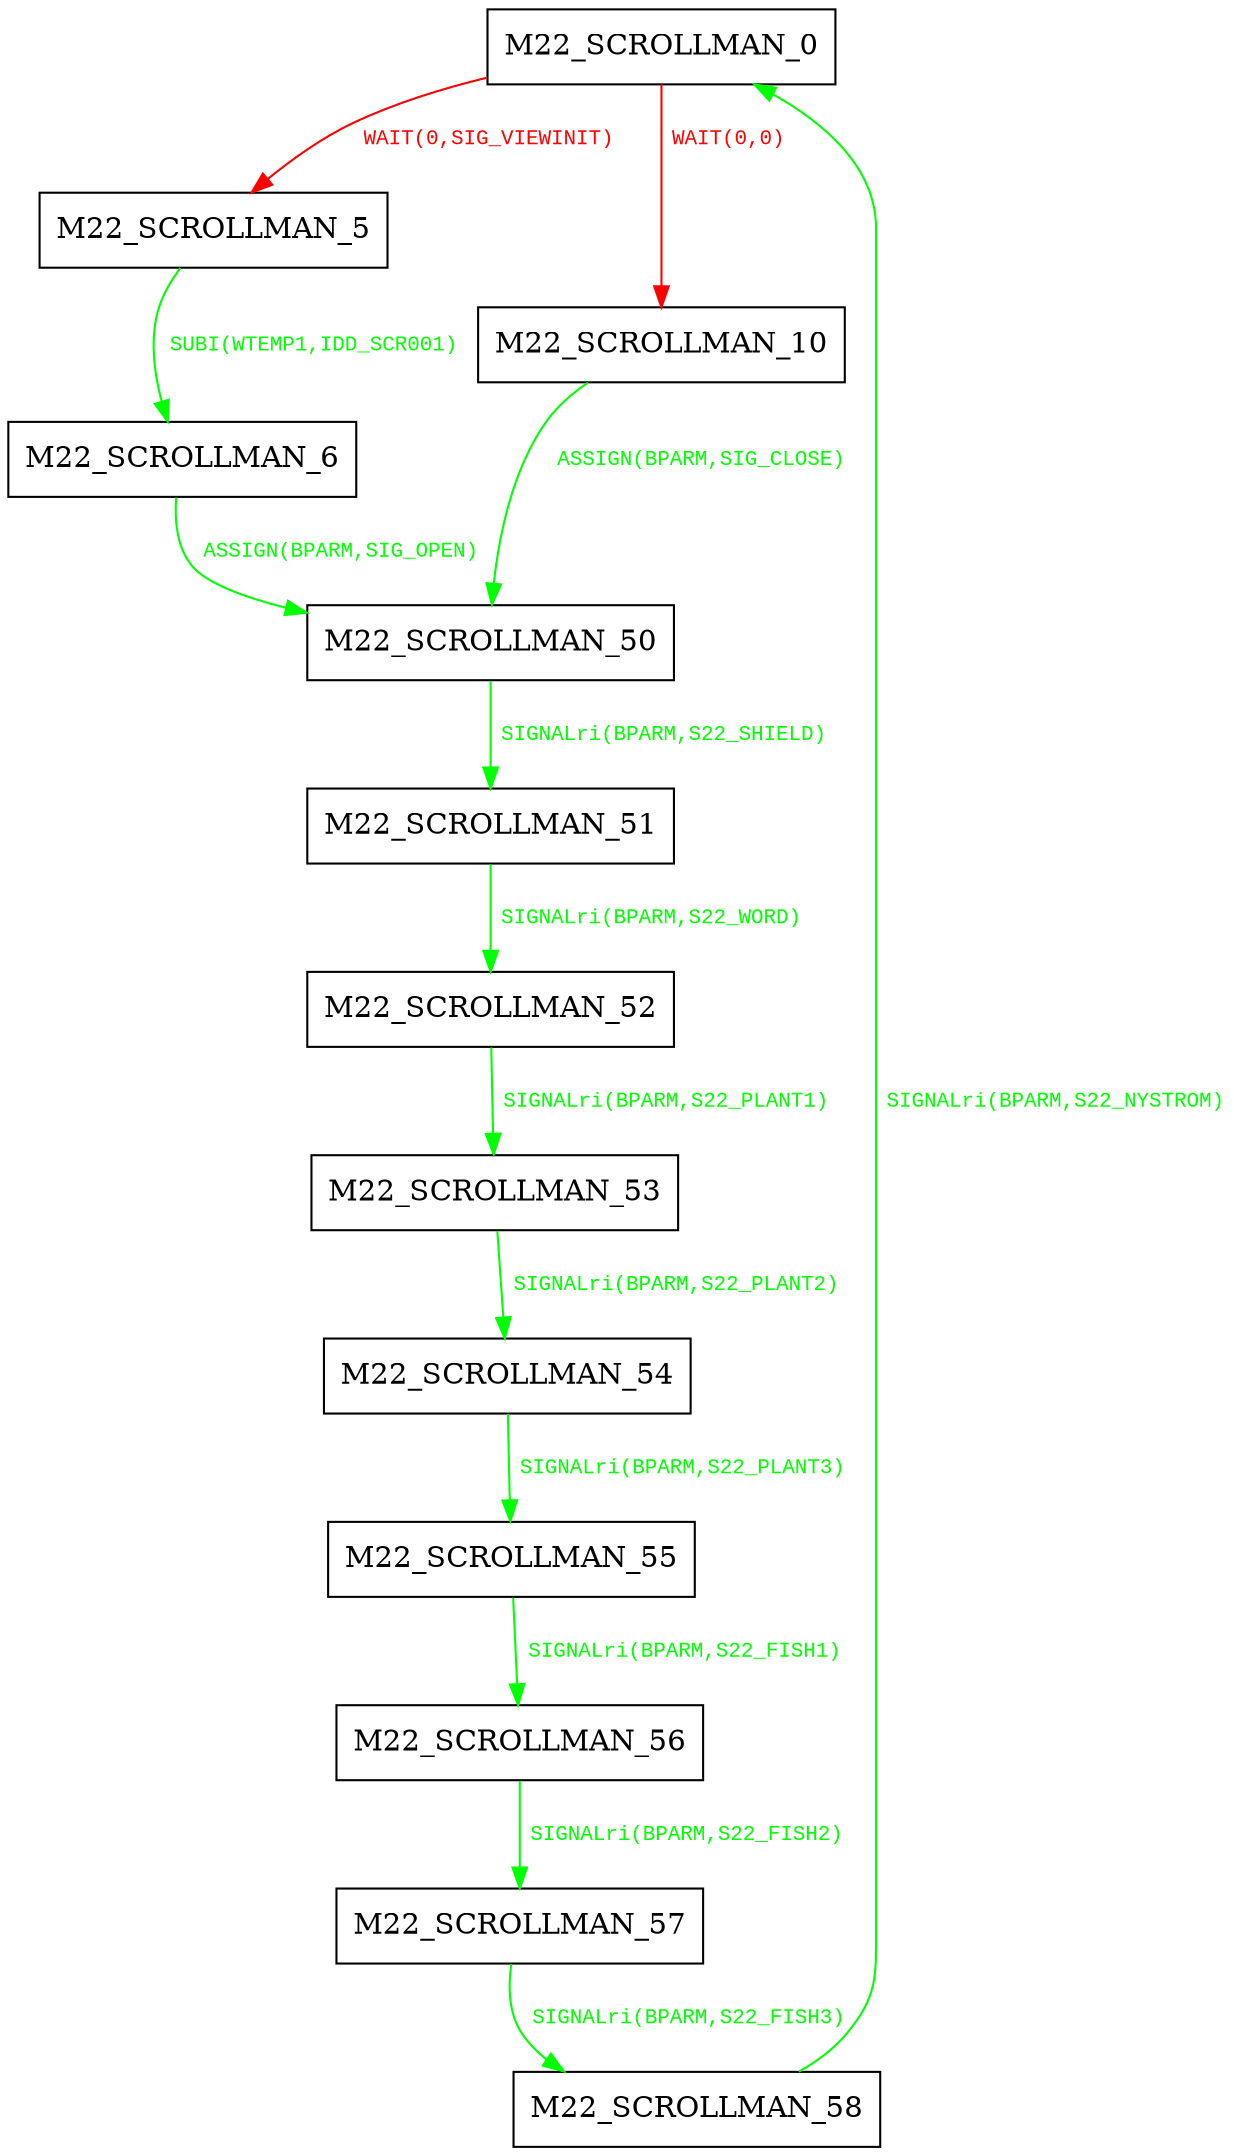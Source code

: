 digraph {
 node [shape=record];
"M22_SCROLLMAN_0" -> "M22_SCROLLMAN_5"[color=red, fontcolor=red, label=< <font face="Courier New" point-size="10">
WAIT(0,SIG_VIEWINIT)<br/>
</font>>];
"M22_SCROLLMAN_0" -> "M22_SCROLLMAN_10"[color=red, fontcolor=red, label=< <font face="Courier New" point-size="10">
WAIT(0,0)<br/>
</font>>];
"M22_SCROLLMAN_5" -> "M22_SCROLLMAN_6"[color=green, fontcolor=green, label=< <font face="Courier New" point-size="10">
SUBI(WTEMP1,IDD_SCR001)<br/>
</font>>];
"M22_SCROLLMAN_6" -> "M22_SCROLLMAN_50"[color=green, fontcolor=green, label=< <font face="Courier New" point-size="10">
ASSIGN(BPARM,SIG_OPEN)<br/>
</font>>];
"M22_SCROLLMAN_10" -> "M22_SCROLLMAN_50"[color=green, fontcolor=green, label=< <font face="Courier New" point-size="10">
ASSIGN(BPARM,SIG_CLOSE)<br/>
</font>>];
"M22_SCROLLMAN_50" -> "M22_SCROLLMAN_51"[color=green, fontcolor=green, label=< <font face="Courier New" point-size="10">
SIGNALri(BPARM,S22_SHIELD)<br/>
</font>>];
"M22_SCROLLMAN_51" -> "M22_SCROLLMAN_52"[color=green, fontcolor=green, label=< <font face="Courier New" point-size="10">
SIGNALri(BPARM,S22_WORD)<br/>
</font>>];
"M22_SCROLLMAN_52" -> "M22_SCROLLMAN_53"[color=green, fontcolor=green, label=< <font face="Courier New" point-size="10">
SIGNALri(BPARM,S22_PLANT1)<br/>
</font>>];
"M22_SCROLLMAN_53" -> "M22_SCROLLMAN_54"[color=green, fontcolor=green, label=< <font face="Courier New" point-size="10">
SIGNALri(BPARM,S22_PLANT2)<br/>
</font>>];
"M22_SCROLLMAN_54" -> "M22_SCROLLMAN_55"[color=green, fontcolor=green, label=< <font face="Courier New" point-size="10">
SIGNALri(BPARM,S22_PLANT3)<br/>
</font>>];
"M22_SCROLLMAN_55" -> "M22_SCROLLMAN_56"[color=green, fontcolor=green, label=< <font face="Courier New" point-size="10">
SIGNALri(BPARM,S22_FISH1)<br/>
</font>>];
"M22_SCROLLMAN_56" -> "M22_SCROLLMAN_57"[color=green, fontcolor=green, label=< <font face="Courier New" point-size="10">
SIGNALri(BPARM,S22_FISH2)<br/>
</font>>];
"M22_SCROLLMAN_57" -> "M22_SCROLLMAN_58"[color=green, fontcolor=green, label=< <font face="Courier New" point-size="10">
SIGNALri(BPARM,S22_FISH3)<br/>
</font>>];
"M22_SCROLLMAN_58" -> "M22_SCROLLMAN_0"[color=green, fontcolor=green, label=< <font face="Courier New" point-size="10">
SIGNALri(BPARM,S22_NYSTROM)<br/>
</font>>];
}
